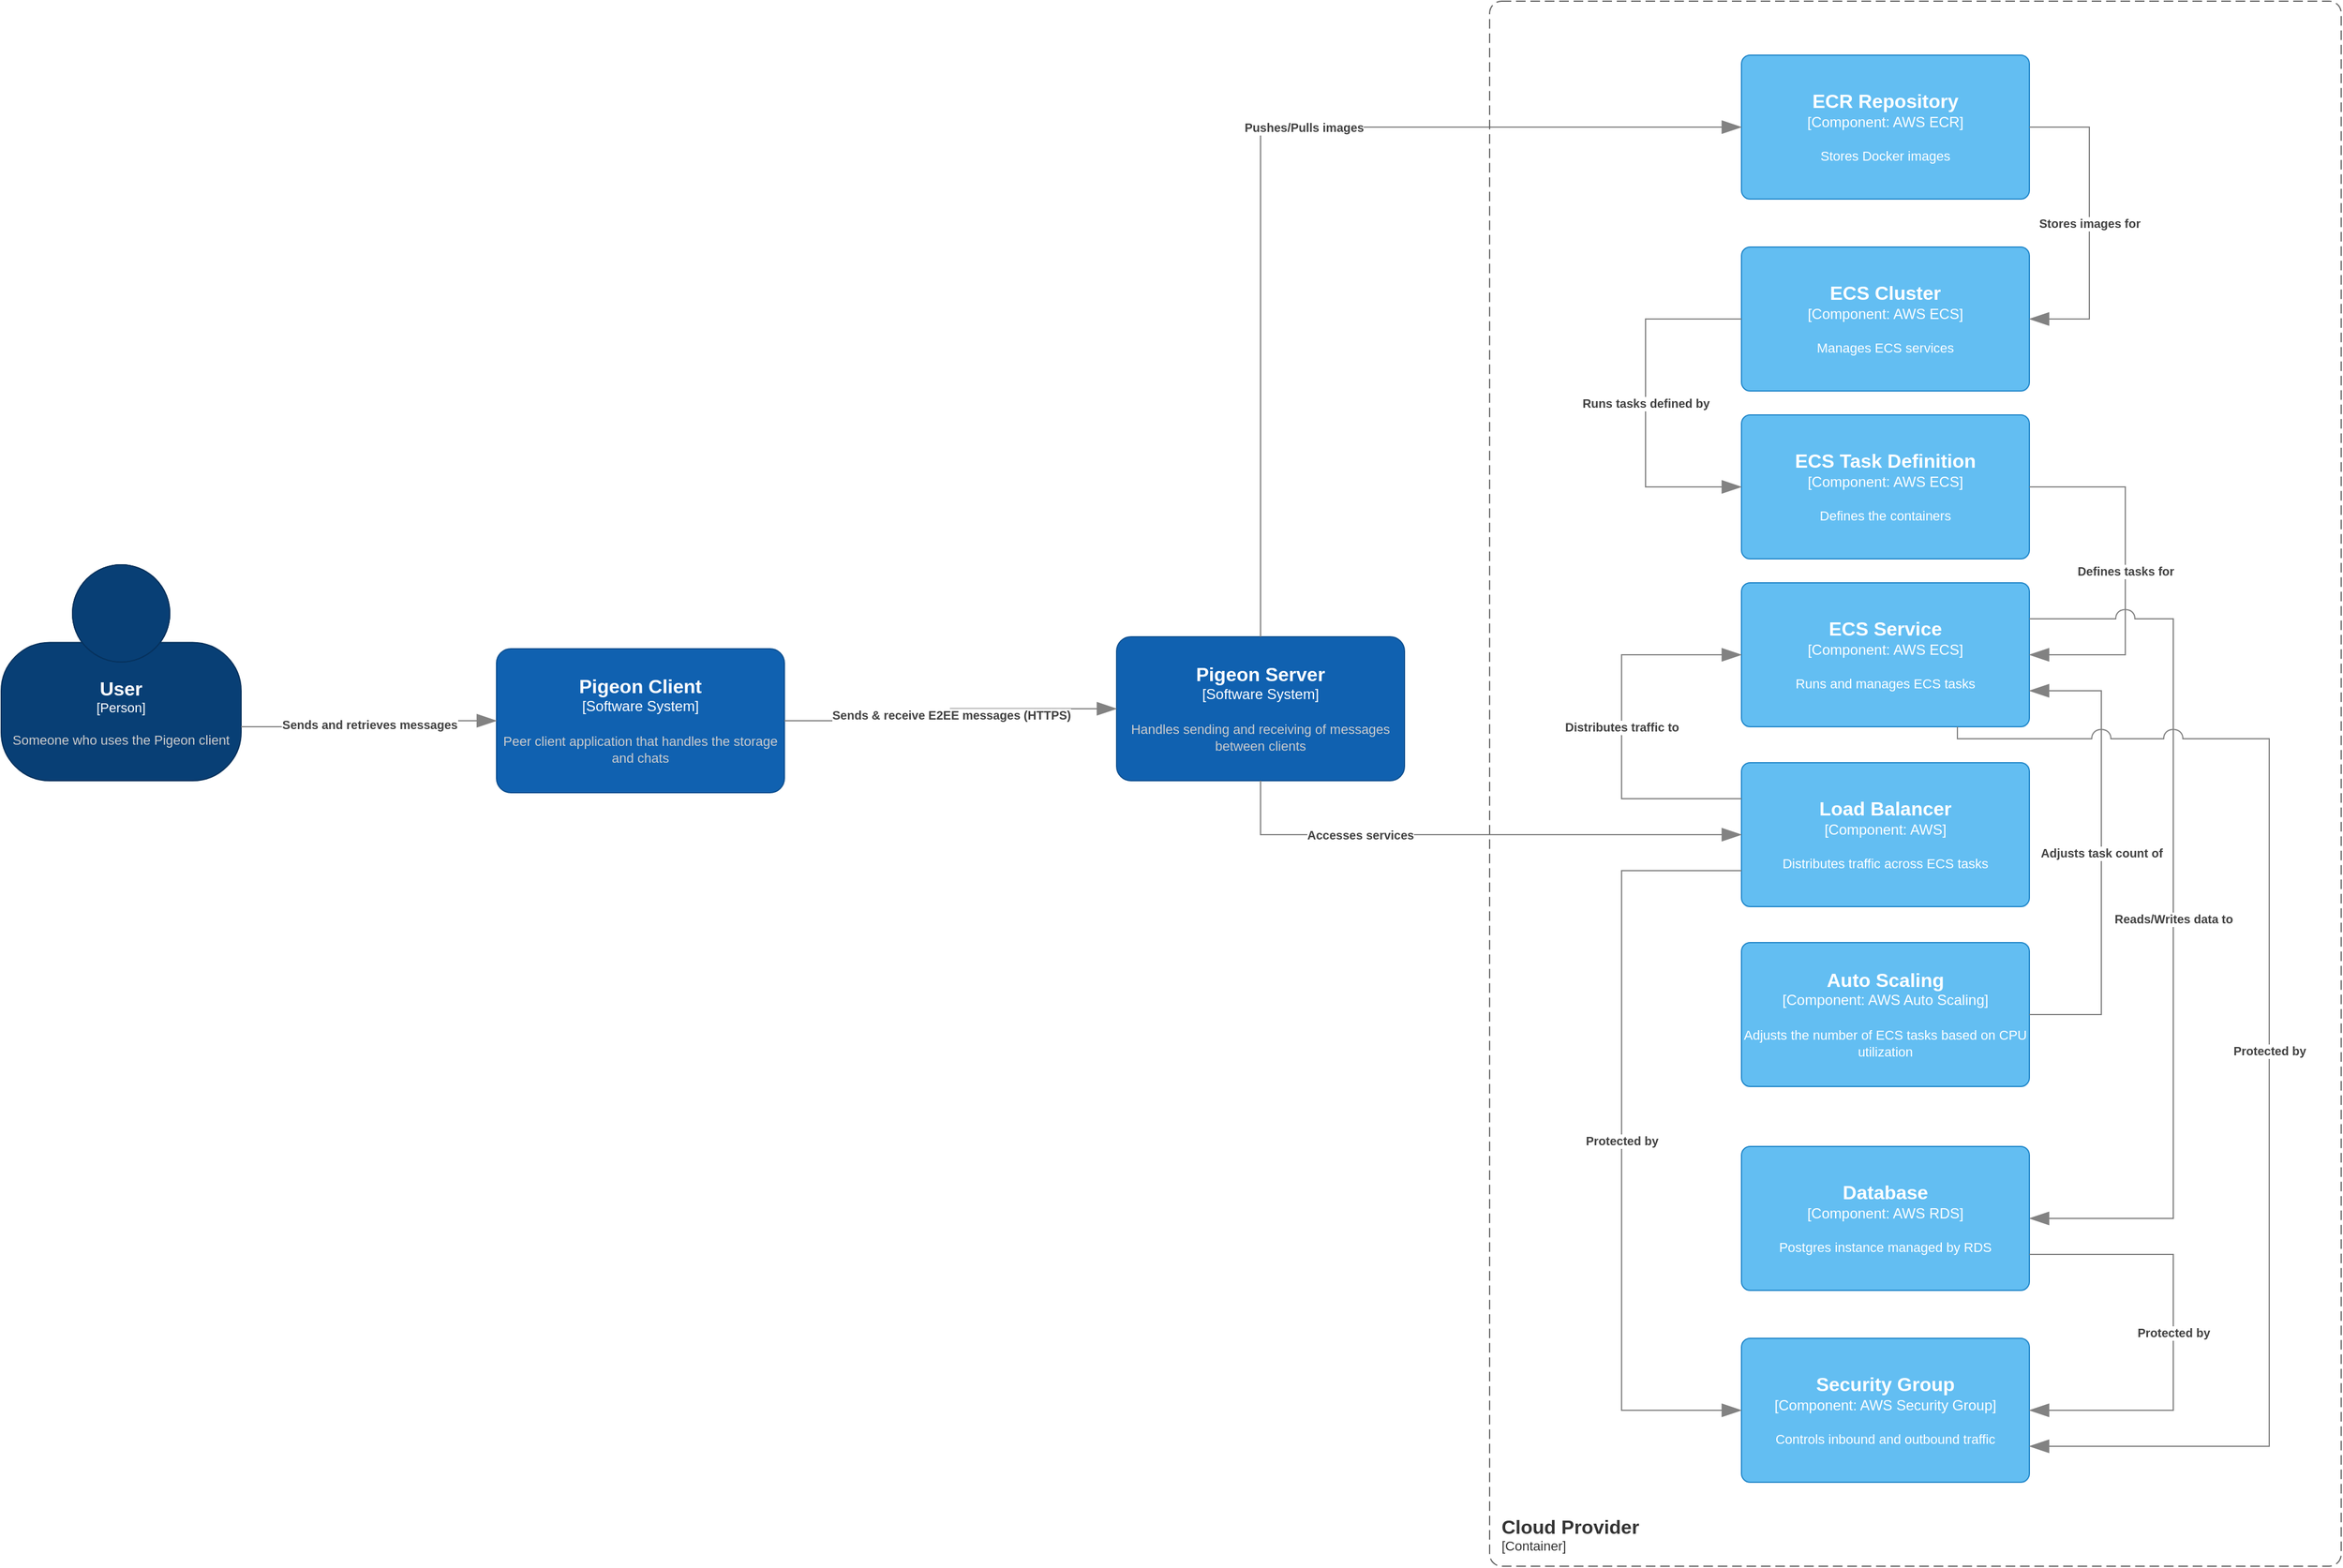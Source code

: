 <mxfile version="24.4.8" type="device">
  <diagram name="Page-1" id="1QJUbl3Wbdx0dhHoyb59">
    <mxGraphModel dx="3000" dy="2760" grid="1" gridSize="10" guides="1" tooltips="1" connect="1" arrows="1" fold="1" page="1" pageScale="1" pageWidth="827" pageHeight="1169" math="0" shadow="0">
      <root>
        <mxCell id="0" />
        <mxCell id="1" parent="0" />
        <object placeholders="1" c4Name="User" c4Type="Person" c4Description="Someone who uses the Pigeon client" label="&lt;font style=&quot;font-size: 16px&quot;&gt;&lt;b&gt;%c4Name%&lt;/b&gt;&lt;/font&gt;&lt;div&gt;[%c4Type%]&lt;/div&gt;&lt;br&gt;&lt;div&gt;&lt;font style=&quot;font-size: 11px&quot;&gt;&lt;font color=&quot;#cccccc&quot;&gt;%c4Description%&lt;/font&gt;&lt;/div&gt;" id="_ywjPmEXgJOSTqHFEW4Y-1">
          <mxCell style="html=1;fontSize=11;dashed=0;whiteSpace=wrap;fillColor=#083F75;strokeColor=#06315C;fontColor=#ffffff;shape=mxgraph.c4.person2;align=center;metaEdit=1;points=[[0.5,0,0],[1,0.5,0],[1,0.75,0],[0.75,1,0],[0.5,1,0],[0.25,1,0],[0,0.75,0],[0,0.5,0]];resizable=0;" vertex="1" parent="1">
            <mxGeometry y="150" width="200" height="180" as="geometry" />
          </mxCell>
        </object>
        <object placeholders="1" c4Name="Pigeon Client" c4Type="Software System" c4Description="Peer client application that handles the storage and chats" label="&lt;font style=&quot;font-size: 16px&quot;&gt;&lt;b&gt;%c4Name%&lt;/b&gt;&lt;/font&gt;&lt;div&gt;[%c4Type%]&lt;/div&gt;&lt;br&gt;&lt;div&gt;&lt;font style=&quot;font-size: 11px&quot;&gt;&lt;font color=&quot;#cccccc&quot;&gt;%c4Description%&lt;/font&gt;&lt;/div&gt;" id="_ywjPmEXgJOSTqHFEW4Y-2">
          <mxCell style="rounded=1;whiteSpace=wrap;html=1;labelBackgroundColor=none;fillColor=#1061B0;fontColor=#ffffff;align=center;arcSize=10;strokeColor=#0D5091;metaEdit=1;resizable=0;points=[[0.25,0,0],[0.5,0,0],[0.75,0,0],[1,0.25,0],[1,0.5,0],[1,0.75,0],[0.75,1,0],[0.5,1,0],[0.25,1,0],[0,0.75,0],[0,0.5,0],[0,0.25,0]];" vertex="1" parent="1">
            <mxGeometry x="413" y="220" width="240" height="120" as="geometry" />
          </mxCell>
        </object>
        <object placeholders="1" c4Name="Pigeon Server" c4Type="Software System" c4Description="Handles sending and receiving of messages between clients" label="&lt;font style=&quot;font-size: 16px&quot;&gt;&lt;b&gt;%c4Name%&lt;/b&gt;&lt;/font&gt;&lt;div&gt;[%c4Type%]&lt;/div&gt;&lt;br&gt;&lt;div&gt;&lt;font style=&quot;font-size: 11px&quot;&gt;&lt;font color=&quot;#cccccc&quot;&gt;%c4Description%&lt;/font&gt;&lt;/div&gt;" id="_ywjPmEXgJOSTqHFEW4Y-3">
          <mxCell style="rounded=1;whiteSpace=wrap;html=1;labelBackgroundColor=none;fillColor=#1061B0;fontColor=#ffffff;align=center;arcSize=10;strokeColor=#0D5091;metaEdit=1;resizable=0;points=[[0.25,0,0],[0.5,0,0],[0.75,0,0],[1,0.25,0],[1,0.5,0],[1,0.75,0],[0.75,1,0],[0.5,1,0],[0.25,1,0],[0,0.75,0],[0,0.5,0],[0,0.25,0]];" vertex="1" parent="1">
            <mxGeometry x="930" y="210" width="240" height="120" as="geometry" />
          </mxCell>
        </object>
        <object placeholders="1" c4Name="ECS Cluster" c4Type="Component" c4Technology="AWS ECS" c4Description="Manages ECS services" label="&lt;font style=&quot;font-size: 16px&quot;&gt;&lt;b&gt;%c4Name%&lt;/b&gt;&lt;/font&gt;&lt;div&gt;[%c4Type%: %c4Technology%]&lt;/div&gt;&lt;br&gt;&lt;div&gt;&lt;font style=&quot;font-size: 11px&quot;&gt;%c4Description%&lt;/font&gt;&lt;/div&gt;" id="_ywjPmEXgJOSTqHFEW4Y-5">
          <mxCell style="rounded=1;whiteSpace=wrap;html=1;labelBackgroundColor=none;fillColor=#63BEF2;fontColor=#ffffff;align=center;arcSize=6;strokeColor=#2086C9;metaEdit=1;resizable=0;points=[[0.25,0,0],[0.5,0,0],[0.75,0,0],[1,0.25,0],[1,0.5,0],[1,0.75,0],[0.75,1,0],[0.5,1,0],[0.25,1,0],[0,0.75,0],[0,0.5,0],[0,0.25,0]];" vertex="1" parent="1">
            <mxGeometry x="1451" y="-115" width="240" height="120" as="geometry" />
          </mxCell>
        </object>
        <object placeholders="1" c4Name="ECR Repository" c4Type="Component" c4Technology="AWS ECR" c4Description="Stores Docker images" label="&lt;font style=&quot;font-size: 16px&quot;&gt;&lt;b&gt;%c4Name%&lt;/b&gt;&lt;/font&gt;&lt;div&gt;[%c4Type%: %c4Technology%]&lt;/div&gt;&lt;br&gt;&lt;div&gt;&lt;font style=&quot;font-size: 11px&quot;&gt;%c4Description%&lt;/font&gt;&lt;/div&gt;" id="_ywjPmEXgJOSTqHFEW4Y-6">
          <mxCell style="rounded=1;whiteSpace=wrap;html=1;labelBackgroundColor=none;fillColor=#63BEF2;fontColor=#ffffff;align=center;arcSize=6;strokeColor=#2086C9;metaEdit=1;resizable=0;points=[[0.25,0,0],[0.5,0,0],[0.75,0,0],[1,0.25,0],[1,0.5,0],[1,0.75,0],[0.75,1,0],[0.5,1,0],[0.25,1,0],[0,0.75,0],[0,0.5,0],[0,0.25,0]];" vertex="1" parent="1">
            <mxGeometry x="1451" y="-275" width="240" height="120" as="geometry" />
          </mxCell>
        </object>
        <object placeholders="1" c4Name="ECS Task Definition" c4Type="Component" c4Technology="AWS ECS" c4Description="Defines the containers" label="&lt;font style=&quot;font-size: 16px&quot;&gt;&lt;b&gt;%c4Name%&lt;/b&gt;&lt;/font&gt;&lt;div&gt;[%c4Type%: %c4Technology%]&lt;/div&gt;&lt;br&gt;&lt;div&gt;&lt;font style=&quot;font-size: 11px&quot;&gt;%c4Description%&lt;/font&gt;&lt;/div&gt;" id="_ywjPmEXgJOSTqHFEW4Y-7">
          <mxCell style="rounded=1;whiteSpace=wrap;html=1;labelBackgroundColor=none;fillColor=#63BEF2;fontColor=#ffffff;align=center;arcSize=6;strokeColor=#2086C9;metaEdit=1;resizable=0;points=[[0.25,0,0],[0.5,0,0],[0.75,0,0],[1,0.25,0],[1,0.5,0],[1,0.75,0],[0.75,1,0],[0.5,1,0],[0.25,1,0],[0,0.75,0],[0,0.5,0],[0,0.25,0]];" vertex="1" parent="1">
            <mxGeometry x="1451" y="25" width="240" height="120" as="geometry" />
          </mxCell>
        </object>
        <object placeholders="1" c4Name="ECS Service" c4Type="Component" c4Technology="AWS ECS" c4Description="Runs and manages ECS tasks" label="&lt;font style=&quot;font-size: 16px&quot;&gt;&lt;b&gt;%c4Name%&lt;/b&gt;&lt;/font&gt;&lt;div&gt;[%c4Type%: %c4Technology%]&lt;/div&gt;&lt;br&gt;&lt;div&gt;&lt;font style=&quot;font-size: 11px&quot;&gt;%c4Description%&lt;/font&gt;&lt;/div&gt;" id="_ywjPmEXgJOSTqHFEW4Y-8">
          <mxCell style="rounded=1;whiteSpace=wrap;html=1;labelBackgroundColor=none;fillColor=#63BEF2;fontColor=#ffffff;align=center;arcSize=6;strokeColor=#2086C9;metaEdit=1;resizable=0;points=[[0.25,0,0],[0.5,0,0],[0.75,0,0],[1,0.25,0],[1,0.5,0],[1,0.75,0],[0.75,1,0],[0.5,1,0],[0.25,1,0],[0,0.75,0],[0,0.5,0],[0,0.25,0]];" vertex="1" parent="1">
            <mxGeometry x="1451" y="165" width="240" height="120" as="geometry" />
          </mxCell>
        </object>
        <object placeholders="1" c4Name="Load Balancer" c4Type="Component" c4Technology="AWS" c4Description="Distributes traffic across ECS tasks" label="&lt;font style=&quot;font-size: 16px&quot;&gt;&lt;b&gt;%c4Name%&lt;/b&gt;&lt;/font&gt;&lt;div&gt;[%c4Type%: %c4Technology%]&lt;/div&gt;&lt;br&gt;&lt;div&gt;&lt;font style=&quot;font-size: 11px&quot;&gt;%c4Description%&lt;/font&gt;&lt;/div&gt;" id="_ywjPmEXgJOSTqHFEW4Y-10">
          <mxCell style="rounded=1;whiteSpace=wrap;html=1;labelBackgroundColor=none;fillColor=#63BEF2;fontColor=#ffffff;align=center;arcSize=6;strokeColor=#2086C9;metaEdit=1;resizable=0;points=[[0.25,0,0],[0.5,0,0],[0.75,0,0],[1,0.25,0],[1,0.5,0],[1,0.75,0],[0.75,1,0],[0.5,1,0],[0.25,1,0],[0,0.75,0],[0,0.5,0],[0,0.25,0]];" vertex="1" parent="1">
            <mxGeometry x="1451" y="315" width="240" height="120" as="geometry" />
          </mxCell>
        </object>
        <object placeholders="1" c4Name="Auto Scaling" c4Type="Component" c4Technology="AWS Auto Scaling" c4Description="Adjusts the number of ECS tasks based on CPU utilization" label="&lt;font style=&quot;font-size: 16px&quot;&gt;&lt;b&gt;%c4Name%&lt;/b&gt;&lt;/font&gt;&lt;div&gt;[%c4Type%: %c4Technology%]&lt;/div&gt;&lt;br&gt;&lt;div&gt;&lt;font style=&quot;font-size: 11px&quot;&gt;%c4Description%&lt;/font&gt;&lt;/div&gt;" id="_ywjPmEXgJOSTqHFEW4Y-11">
          <mxCell style="rounded=1;whiteSpace=wrap;html=1;labelBackgroundColor=none;fillColor=#63BEF2;fontColor=#ffffff;align=center;arcSize=6;strokeColor=#2086C9;metaEdit=1;resizable=0;points=[[0.25,0,0],[0.5,0,0],[0.75,0,0],[1,0.25,0],[1,0.5,0],[1,0.75,0],[0.75,1,0],[0.5,1,0],[0.25,1,0],[0,0.75,0],[0,0.5,0],[0,0.25,0]];" vertex="1" parent="1">
            <mxGeometry x="1451" y="465" width="240" height="120" as="geometry" />
          </mxCell>
        </object>
        <object placeholders="1" c4Name="Security Group" c4Type="Component" c4Technology="AWS Security Group" c4Description="Controls inbound and outbound traffic" label="&lt;font style=&quot;font-size: 16px&quot;&gt;&lt;b&gt;%c4Name%&lt;/b&gt;&lt;/font&gt;&lt;div&gt;[%c4Type%: %c4Technology%]&lt;/div&gt;&lt;br&gt;&lt;div&gt;&lt;font style=&quot;font-size: 11px&quot;&gt;%c4Description%&lt;/font&gt;&lt;/div&gt;" id="_ywjPmEXgJOSTqHFEW4Y-12">
          <mxCell style="rounded=1;whiteSpace=wrap;html=1;labelBackgroundColor=none;fillColor=#63BEF2;fontColor=#ffffff;align=center;arcSize=6;strokeColor=#2086C9;metaEdit=1;resizable=0;points=[[0.25,0,0],[0.5,0,0],[0.75,0,0],[1,0.25,0],[1,0.5,0],[1,0.75,0],[0.75,1,0],[0.5,1,0],[0.25,1,0],[0,0.75,0],[0,0.5,0],[0,0.25,0]];" vertex="1" parent="1">
            <mxGeometry x="1451" y="795" width="240" height="120" as="geometry" />
          </mxCell>
        </object>
        <object placeholders="1" c4Type="Relationship" c4Description="Pushes/Pulls images" label="&lt;div style=&quot;text-align: left&quot;&gt;&lt;div style=&quot;text-align: center&quot;&gt;&lt;b&gt;%c4Description%&lt;/b&gt;&lt;/div&gt;" id="_ywjPmEXgJOSTqHFEW4Y-13">
          <mxCell style="endArrow=blockThin;html=1;fontSize=10;fontColor=#404040;strokeWidth=1;endFill=1;strokeColor=#828282;elbow=vertical;metaEdit=1;endSize=14;startSize=14;jumpStyle=arc;jumpSize=16;rounded=0;edgeStyle=orthogonalEdgeStyle;exitX=0.5;exitY=0;exitDx=0;exitDy=0;exitPerimeter=0;entryX=0;entryY=0.5;entryDx=0;entryDy=0;entryPerimeter=0;" edge="1" parent="1" source="_ywjPmEXgJOSTqHFEW4Y-3" target="_ywjPmEXgJOSTqHFEW4Y-6">
            <mxGeometry x="0.116" width="240" relative="1" as="geometry">
              <mxPoint x="820" y="570" as="sourcePoint" />
              <mxPoint x="1060" y="570" as="targetPoint" />
              <mxPoint as="offset" />
            </mxGeometry>
          </mxCell>
        </object>
        <object placeholders="1" c4Type="Relationship" c4Description="Accesses services" label="&lt;div style=&quot;text-align: left&quot;&gt;&lt;div style=&quot;text-align: center&quot;&gt;&lt;b&gt;%c4Description%&lt;/b&gt;&lt;/div&gt;" id="_ywjPmEXgJOSTqHFEW4Y-14">
          <mxCell style="endArrow=blockThin;html=1;fontSize=10;fontColor=#404040;strokeWidth=1;endFill=1;strokeColor=#828282;elbow=vertical;metaEdit=1;endSize=14;startSize=14;jumpStyle=arc;jumpSize=16;rounded=0;edgeStyle=orthogonalEdgeStyle;exitX=0.5;exitY=1;exitDx=0;exitDy=0;exitPerimeter=0;entryX=0;entryY=0.5;entryDx=0;entryDy=0;entryPerimeter=0;" edge="1" parent="1" source="_ywjPmEXgJOSTqHFEW4Y-3" target="_ywjPmEXgJOSTqHFEW4Y-10">
            <mxGeometry x="-0.429" width="240" relative="1" as="geometry">
              <mxPoint x="990" y="570" as="sourcePoint" />
              <mxPoint x="1230" y="570" as="targetPoint" />
              <mxPoint as="offset" />
            </mxGeometry>
          </mxCell>
        </object>
        <object placeholders="1" c4Type="Relationship" c4Description="Stores images for" label="&lt;div style=&quot;text-align: left&quot;&gt;&lt;div style=&quot;text-align: center&quot;&gt;&lt;b&gt;%c4Description%&lt;/b&gt;&lt;/div&gt;" id="_ywjPmEXgJOSTqHFEW4Y-15">
          <mxCell style="endArrow=blockThin;html=1;fontSize=10;fontColor=#404040;strokeWidth=1;endFill=1;strokeColor=#828282;elbow=vertical;metaEdit=1;endSize=14;startSize=14;jumpStyle=arc;jumpSize=16;rounded=0;edgeStyle=orthogonalEdgeStyle;exitX=1;exitY=0.5;exitDx=0;exitDy=0;exitPerimeter=0;entryX=1;entryY=0.5;entryDx=0;entryDy=0;entryPerimeter=0;" edge="1" parent="1" source="_ywjPmEXgJOSTqHFEW4Y-6" target="_ywjPmEXgJOSTqHFEW4Y-5">
            <mxGeometry width="240" relative="1" as="geometry">
              <mxPoint x="1511" y="145" as="sourcePoint" />
              <mxPoint x="1751" y="145" as="targetPoint" />
              <Array as="points">
                <mxPoint x="1741" y="-215" />
                <mxPoint x="1741" y="-55" />
              </Array>
            </mxGeometry>
          </mxCell>
        </object>
        <object placeholders="1" c4Type="Relationship" c4Description="Runs tasks defined by" label="&lt;div style=&quot;text-align: left&quot;&gt;&lt;div style=&quot;text-align: center&quot;&gt;&lt;b&gt;%c4Description%&lt;/b&gt;&lt;/div&gt;" id="_ywjPmEXgJOSTqHFEW4Y-16">
          <mxCell style="endArrow=blockThin;html=1;fontSize=10;fontColor=#404040;strokeWidth=1;endFill=1;strokeColor=#828282;elbow=vertical;metaEdit=1;endSize=14;startSize=14;jumpStyle=arc;jumpSize=16;rounded=0;edgeStyle=orthogonalEdgeStyle;exitX=0;exitY=0.5;exitDx=0;exitDy=0;exitPerimeter=0;entryX=0;entryY=0.5;entryDx=0;entryDy=0;entryPerimeter=0;" edge="1" parent="1" source="_ywjPmEXgJOSTqHFEW4Y-5" target="_ywjPmEXgJOSTqHFEW4Y-7">
            <mxGeometry width="240" relative="1" as="geometry">
              <mxPoint x="1421" y="145" as="sourcePoint" />
              <mxPoint x="1661" y="145" as="targetPoint" />
              <Array as="points">
                <mxPoint x="1371" y="-55" />
                <mxPoint x="1371" y="85" />
              </Array>
            </mxGeometry>
          </mxCell>
        </object>
        <object placeholders="1" c4Type="Relationship" c4Description="Defines tasks for" label="&lt;div style=&quot;text-align: left&quot;&gt;&lt;div style=&quot;text-align: center&quot;&gt;&lt;b&gt;%c4Description%&lt;/b&gt;&lt;/div&gt;" id="_ywjPmEXgJOSTqHFEW4Y-17">
          <mxCell style="endArrow=blockThin;html=1;fontSize=10;fontColor=#404040;strokeWidth=1;endFill=1;strokeColor=#828282;elbow=vertical;metaEdit=1;endSize=14;startSize=14;jumpStyle=arc;jumpSize=16;rounded=0;edgeStyle=orthogonalEdgeStyle;exitX=1;exitY=0.5;exitDx=0;exitDy=0;exitPerimeter=0;entryX=1;entryY=0.5;entryDx=0;entryDy=0;entryPerimeter=0;" edge="1" parent="1" source="_ywjPmEXgJOSTqHFEW4Y-7" target="_ywjPmEXgJOSTqHFEW4Y-8">
            <mxGeometry width="240" relative="1" as="geometry">
              <mxPoint x="1421" y="145" as="sourcePoint" />
              <mxPoint x="1661" y="145" as="targetPoint" />
              <Array as="points">
                <mxPoint x="1771" y="85" />
                <mxPoint x="1771" y="225" />
              </Array>
            </mxGeometry>
          </mxCell>
        </object>
        <object placeholders="1" c4Type="Relationship" c4Description="Distributes traffic to" label="&lt;div style=&quot;text-align: left&quot;&gt;&lt;div style=&quot;text-align: center&quot;&gt;&lt;b&gt;%c4Description%&lt;/b&gt;&lt;/div&gt;" id="_ywjPmEXgJOSTqHFEW4Y-18">
          <mxCell style="endArrow=blockThin;html=1;fontSize=10;fontColor=#404040;strokeWidth=1;endFill=1;strokeColor=#828282;elbow=vertical;metaEdit=1;endSize=14;startSize=14;jumpStyle=arc;jumpSize=16;rounded=0;edgeStyle=orthogonalEdgeStyle;exitX=0;exitY=0.25;exitDx=0;exitDy=0;exitPerimeter=0;entryX=0;entryY=0.5;entryDx=0;entryDy=0;entryPerimeter=0;" edge="1" parent="1" source="_ywjPmEXgJOSTqHFEW4Y-10" target="_ywjPmEXgJOSTqHFEW4Y-8">
            <mxGeometry width="240" relative="1" as="geometry">
              <mxPoint x="1421" y="285" as="sourcePoint" />
              <mxPoint x="1661" y="285" as="targetPoint" />
              <Array as="points">
                <mxPoint x="1351" y="345" />
                <mxPoint x="1351" y="225" />
              </Array>
            </mxGeometry>
          </mxCell>
        </object>
        <object placeholders="1" c4Type="Relationship" c4Description="Adjusts task count of" label="&lt;div style=&quot;text-align: left&quot;&gt;&lt;div style=&quot;text-align: center&quot;&gt;&lt;b&gt;%c4Description%&lt;/b&gt;&lt;/div&gt;" id="_ywjPmEXgJOSTqHFEW4Y-19">
          <mxCell style="endArrow=blockThin;html=1;fontSize=10;fontColor=#404040;strokeWidth=1;endFill=1;strokeColor=#828282;elbow=vertical;metaEdit=1;endSize=14;startSize=14;jumpStyle=arc;jumpSize=16;rounded=0;edgeStyle=orthogonalEdgeStyle;exitX=1;exitY=0.5;exitDx=0;exitDy=0;exitPerimeter=0;entryX=1;entryY=0.75;entryDx=0;entryDy=0;entryPerimeter=0;" edge="1" parent="1" source="_ywjPmEXgJOSTqHFEW4Y-11" target="_ywjPmEXgJOSTqHFEW4Y-8">
            <mxGeometry width="240" relative="1" as="geometry">
              <mxPoint x="1421" y="285" as="sourcePoint" />
              <mxPoint x="1661" y="285" as="targetPoint" />
              <Array as="points">
                <mxPoint x="1751" y="525" />
                <mxPoint x="1751" y="255" />
              </Array>
            </mxGeometry>
          </mxCell>
        </object>
        <object placeholders="1" c4Type="Relationship" c4Description="Reads/Writes data to" label="&lt;div style=&quot;text-align: left&quot;&gt;&lt;div style=&quot;text-align: center&quot;&gt;&lt;b&gt;%c4Description%&lt;/b&gt;&lt;/div&gt;" id="_ywjPmEXgJOSTqHFEW4Y-20">
          <mxCell style="endArrow=blockThin;html=1;fontSize=10;fontColor=#404040;strokeWidth=1;endFill=1;strokeColor=#828282;elbow=vertical;metaEdit=1;endSize=14;startSize=14;jumpStyle=arc;jumpSize=16;rounded=0;edgeStyle=orthogonalEdgeStyle;exitX=1;exitY=0.25;exitDx=0;exitDy=0;exitPerimeter=0;entryX=1;entryY=0.5;entryDx=0;entryDy=0;entryPerimeter=0;" edge="1" parent="1" source="_ywjPmEXgJOSTqHFEW4Y-8" target="_ywjPmEXgJOSTqHFEW4Y-22">
            <mxGeometry width="240" relative="1" as="geometry">
              <mxPoint x="1421" y="285" as="sourcePoint" />
              <mxPoint x="1661" y="345" as="targetPoint" />
              <Array as="points">
                <mxPoint x="1811" y="195" />
                <mxPoint x="1811" y="695" />
              </Array>
            </mxGeometry>
          </mxCell>
        </object>
        <object placeholders="1" c4Name="Database" c4Type="Component" c4Technology="AWS RDS" c4Description="Postgres instance managed by RDS" label="&lt;font style=&quot;font-size: 16px&quot;&gt;&lt;b&gt;%c4Name%&lt;/b&gt;&lt;/font&gt;&lt;div&gt;[%c4Type%: %c4Technology%]&lt;/div&gt;&lt;br&gt;&lt;div&gt;&lt;font style=&quot;font-size: 11px&quot;&gt;%c4Description%&lt;/font&gt;&lt;/div&gt;" id="_ywjPmEXgJOSTqHFEW4Y-22">
          <mxCell style="rounded=1;whiteSpace=wrap;html=1;labelBackgroundColor=none;fillColor=#63BEF2;fontColor=#ffffff;align=center;arcSize=6;strokeColor=#2086C9;metaEdit=1;resizable=0;points=[[0.25,0,0],[0.5,0,0],[0.75,0,0],[1,0.25,0],[1,0.5,0],[1,0.75,0],[0.75,1,0],[0.5,1,0],[0.25,1,0],[0,0.75,0],[0,0.5,0],[0,0.25,0]];" vertex="1" parent="1">
            <mxGeometry x="1451" y="635" width="240" height="120" as="geometry" />
          </mxCell>
        </object>
        <object placeholders="1" c4Type="Relationship" c4Description="Protected by" label="&lt;div style=&quot;text-align: left&quot;&gt;&lt;div style=&quot;text-align: center&quot;&gt;&lt;b&gt;%c4Description%&lt;/b&gt;&lt;/div&gt;" id="_ywjPmEXgJOSTqHFEW4Y-23">
          <mxCell style="endArrow=blockThin;html=1;fontSize=10;fontColor=#404040;strokeWidth=1;endFill=1;strokeColor=#828282;elbow=vertical;metaEdit=1;endSize=14;startSize=14;jumpStyle=arc;jumpSize=16;rounded=0;edgeStyle=orthogonalEdgeStyle;exitX=1;exitY=0.75;exitDx=0;exitDy=0;exitPerimeter=0;entryX=1;entryY=0.5;entryDx=0;entryDy=0;entryPerimeter=0;" edge="1" parent="1" source="_ywjPmEXgJOSTqHFEW4Y-22" target="_ywjPmEXgJOSTqHFEW4Y-12">
            <mxGeometry width="240" relative="1" as="geometry">
              <mxPoint x="1521" y="305" as="sourcePoint" />
              <mxPoint x="1761" y="305" as="targetPoint" />
              <Array as="points">
                <mxPoint x="1811" y="725" />
                <mxPoint x="1811" y="855" />
              </Array>
            </mxGeometry>
          </mxCell>
        </object>
        <object placeholders="1" c4Type="Relationship" c4Description="Protected by" label="&lt;div style=&quot;text-align: left&quot;&gt;&lt;div style=&quot;text-align: center&quot;&gt;&lt;b&gt;%c4Description%&lt;/b&gt;&lt;/div&gt;" id="_ywjPmEXgJOSTqHFEW4Y-24">
          <mxCell style="endArrow=blockThin;html=1;fontSize=10;fontColor=#404040;strokeWidth=1;endFill=1;strokeColor=#828282;elbow=vertical;metaEdit=1;endSize=14;startSize=14;jumpStyle=arc;jumpSize=16;rounded=0;edgeStyle=orthogonalEdgeStyle;exitX=0;exitY=0.75;exitDx=0;exitDy=0;exitPerimeter=0;entryX=0;entryY=0.5;entryDx=0;entryDy=0;entryPerimeter=0;" edge="1" parent="1" source="_ywjPmEXgJOSTqHFEW4Y-10" target="_ywjPmEXgJOSTqHFEW4Y-12">
            <mxGeometry width="240" relative="1" as="geometry">
              <mxPoint x="1701" y="735" as="sourcePoint" />
              <mxPoint x="1701" y="865" as="targetPoint" />
              <Array as="points">
                <mxPoint x="1351" y="405" />
                <mxPoint x="1351" y="855" />
              </Array>
            </mxGeometry>
          </mxCell>
        </object>
        <object placeholders="1" c4Type="Relationship" c4Description="Protected by" label="&lt;div style=&quot;text-align: left&quot;&gt;&lt;div style=&quot;text-align: center&quot;&gt;&lt;b&gt;%c4Description%&lt;/b&gt;&lt;/div&gt;" id="_ywjPmEXgJOSTqHFEW4Y-25">
          <mxCell style="endArrow=blockThin;html=1;fontSize=10;fontColor=#404040;strokeWidth=1;endFill=1;strokeColor=#828282;elbow=vertical;metaEdit=1;endSize=14;startSize=14;jumpStyle=arc;jumpSize=16;rounded=0;edgeStyle=orthogonalEdgeStyle;exitX=0.75;exitY=1;exitDx=0;exitDy=0;exitPerimeter=0;entryX=1;entryY=0.75;entryDx=0;entryDy=0;entryPerimeter=0;" edge="1" parent="1" source="_ywjPmEXgJOSTqHFEW4Y-8" target="_ywjPmEXgJOSTqHFEW4Y-12">
            <mxGeometry width="240" relative="1" as="geometry">
              <mxPoint x="1930.93" y="255" as="sourcePoint" />
              <mxPoint x="1930.93" y="705" as="targetPoint" />
              <Array as="points">
                <mxPoint x="1631" y="295" />
                <mxPoint x="1891" y="295" />
                <mxPoint x="1891" y="885" />
              </Array>
            </mxGeometry>
          </mxCell>
        </object>
        <object placeholders="1" c4Name="Cloud Provider" c4Type="ContainerScopeBoundary" c4Application="Container" label="&lt;font style=&quot;font-size: 16px&quot;&gt;&lt;b&gt;&lt;div style=&quot;text-align: left&quot;&gt;%c4Name%&lt;/div&gt;&lt;/b&gt;&lt;/font&gt;&lt;div style=&quot;text-align: left&quot;&gt;[%c4Application%]&lt;/div&gt;" id="_ywjPmEXgJOSTqHFEW4Y-26">
          <mxCell style="rounded=1;fontSize=11;whiteSpace=wrap;html=1;dashed=1;arcSize=20;fillColor=none;strokeColor=#666666;fontColor=#333333;labelBackgroundColor=none;align=left;verticalAlign=bottom;labelBorderColor=none;spacingTop=0;spacing=10;dashPattern=8 4;metaEdit=1;rotatable=0;perimeter=rectanglePerimeter;noLabel=0;labelPadding=0;allowArrows=0;connectable=0;expand=0;recursiveResize=0;editable=1;pointerEvents=0;absoluteArcSize=1;points=[[0.25,0,0],[0.5,0,0],[0.75,0,0],[1,0.25,0],[1,0.5,0],[1,0.75,0],[0.75,1,0],[0.5,1,0],[0.25,1,0],[0,0.75,0],[0,0.5,0],[0,0.25,0]];" vertex="1" parent="1">
            <mxGeometry x="1241" y="-320" width="710" height="1305" as="geometry" />
          </mxCell>
        </object>
        <object placeholders="1" c4Type="Relationship" c4Description="Sends and retrieves messages" label="&lt;div style=&quot;text-align: left&quot;&gt;&lt;div style=&quot;text-align: center&quot;&gt;&lt;b&gt;%c4Description%&lt;/b&gt;&lt;/div&gt;" id="_ywjPmEXgJOSTqHFEW4Y-27">
          <mxCell style="endArrow=blockThin;html=1;fontSize=10;fontColor=#404040;strokeWidth=1;endFill=1;strokeColor=#828282;elbow=vertical;metaEdit=1;endSize=14;startSize=14;jumpStyle=arc;jumpSize=16;rounded=0;edgeStyle=orthogonalEdgeStyle;exitX=1;exitY=0.75;exitDx=0;exitDy=0;exitPerimeter=0;entryX=0;entryY=0.5;entryDx=0;entryDy=0;entryPerimeter=0;" edge="1" parent="1" source="_ywjPmEXgJOSTqHFEW4Y-1" target="_ywjPmEXgJOSTqHFEW4Y-2">
            <mxGeometry width="240" relative="1" as="geometry">
              <mxPoint x="-120" y="170" as="sourcePoint" />
              <mxPoint x="120" y="170" as="targetPoint" />
            </mxGeometry>
          </mxCell>
        </object>
        <object placeholders="1" c4Type="Relationship" c4Description="Sends &amp; receive E2EE messages (HTTPS)" label="&lt;div style=&quot;text-align: left&quot;&gt;&lt;div style=&quot;text-align: center&quot;&gt;&lt;b&gt;%c4Description%&lt;/b&gt;&lt;/div&gt;" id="_ywjPmEXgJOSTqHFEW4Y-28">
          <mxCell style="endArrow=blockThin;html=1;fontSize=10;fontColor=#404040;strokeWidth=1;endFill=1;strokeColor=#828282;elbow=vertical;metaEdit=1;endSize=14;startSize=14;jumpStyle=arc;jumpSize=16;rounded=0;edgeStyle=orthogonalEdgeStyle;exitX=1;exitY=0.5;exitDx=0;exitDy=0;exitPerimeter=0;entryX=0;entryY=0.5;entryDx=0;entryDy=0;entryPerimeter=0;" edge="1" parent="1" source="_ywjPmEXgJOSTqHFEW4Y-2" target="_ywjPmEXgJOSTqHFEW4Y-3">
            <mxGeometry width="240" relative="1" as="geometry">
              <mxPoint x="550" y="380" as="sourcePoint" />
              <mxPoint x="790" y="380" as="targetPoint" />
            </mxGeometry>
          </mxCell>
        </object>
      </root>
    </mxGraphModel>
  </diagram>
</mxfile>
